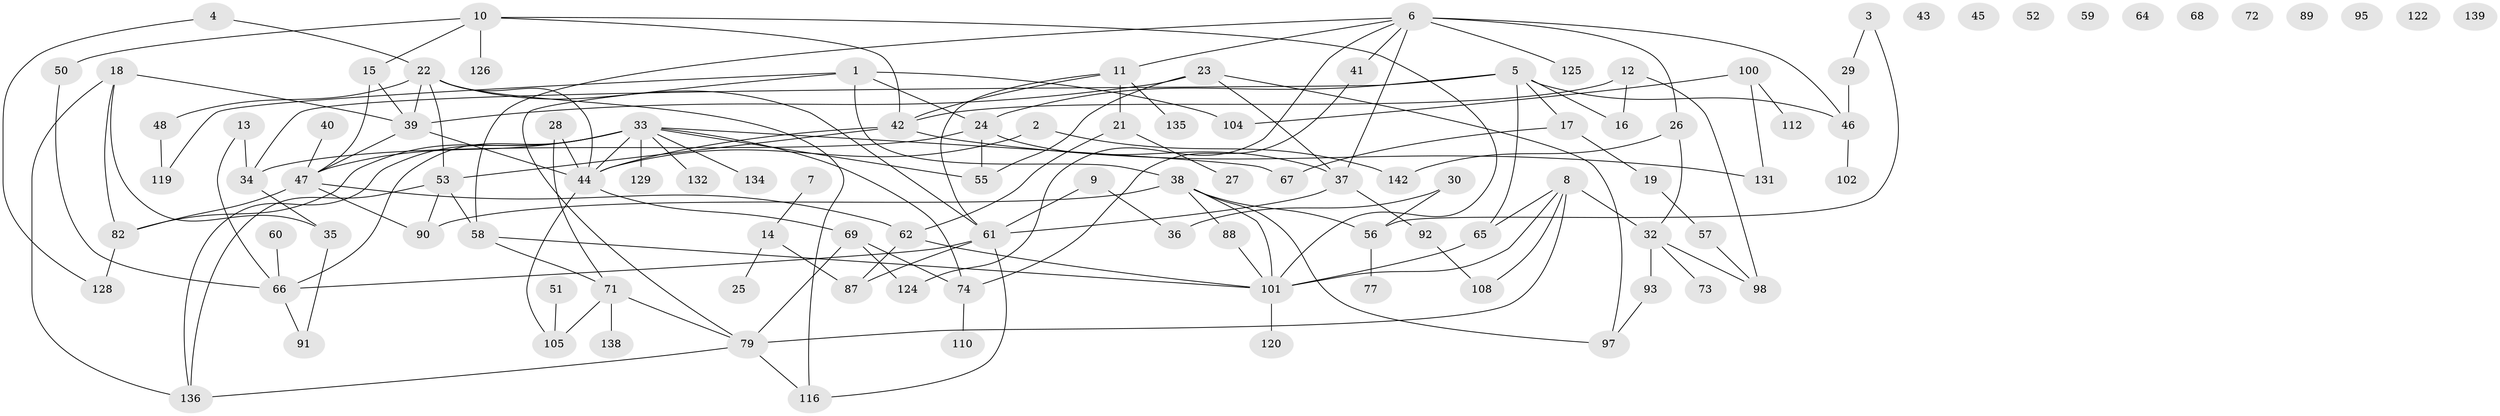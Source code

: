 // Generated by graph-tools (version 1.1) at 2025/23/03/03/25 07:23:29]
// undirected, 106 vertices, 151 edges
graph export_dot {
graph [start="1"]
  node [color=gray90,style=filled];
  1;
  2;
  3;
  4 [super="+63"];
  5 [super="+121"];
  6 [super="+20"];
  7;
  8 [super="+76"];
  9;
  10 [super="+31"];
  11 [super="+96"];
  12;
  13;
  14 [super="+103"];
  15;
  16 [super="+49"];
  17;
  18;
  19 [super="+118"];
  21;
  22 [super="+84"];
  23 [super="+115"];
  24;
  25;
  26;
  27 [super="+83"];
  28;
  29;
  30;
  32 [super="+113"];
  33 [super="+130"];
  34 [super="+80"];
  35;
  36 [super="+140"];
  37 [super="+111"];
  38 [super="+54"];
  39 [super="+94"];
  40;
  41;
  42 [super="+85"];
  43;
  44 [super="+137"];
  45;
  46;
  47 [super="+114"];
  48;
  50;
  51;
  52;
  53 [super="+81"];
  55;
  56 [super="+109"];
  57 [super="+70"];
  58;
  59;
  60;
  61 [super="+117"];
  62 [super="+75"];
  64;
  65;
  66 [super="+78"];
  67;
  68;
  69 [super="+106"];
  71 [super="+123"];
  72;
  73;
  74;
  77;
  79 [super="+141"];
  82 [super="+86"];
  87 [super="+133"];
  88;
  89;
  90;
  91;
  92;
  93;
  95;
  97;
  98 [super="+99"];
  100;
  101;
  102;
  104 [super="+107"];
  105;
  108 [super="+127"];
  110;
  112;
  116;
  119;
  120;
  122;
  124;
  125;
  126;
  128;
  129;
  131;
  132;
  134;
  135;
  136;
  138;
  139;
  142;
  1 -- 24;
  1 -- 38;
  1 -- 79;
  1 -- 119;
  1 -- 104;
  2 -- 44;
  2 -- 142;
  3 -- 29;
  3 -- 56;
  4 -- 128;
  4 -- 22;
  5 -- 16;
  5 -- 17;
  5 -- 65;
  5 -- 24;
  5 -- 46;
  5 -- 34;
  6 -- 26;
  6 -- 46;
  6 -- 58;
  6 -- 125;
  6 -- 41;
  6 -- 11;
  6 -- 124;
  6 -- 37;
  7 -- 14;
  8 -- 101;
  8 -- 65;
  8 -- 32;
  8 -- 79;
  8 -- 108;
  9 -- 61;
  9 -- 36;
  10 -- 50;
  10 -- 101;
  10 -- 126;
  10 -- 42;
  10 -- 15;
  11 -- 21;
  11 -- 135;
  11 -- 61;
  11 -- 42;
  12 -- 16;
  12 -- 98;
  12 -- 42;
  13 -- 66;
  13 -- 34;
  14 -- 25;
  14 -- 87 [weight=2];
  15 -- 39;
  15 -- 47;
  17 -- 19;
  17 -- 67;
  18 -- 35;
  18 -- 39;
  18 -- 82;
  18 -- 136;
  19 -- 57;
  21 -- 27;
  21 -- 62;
  22 -- 48;
  22 -- 44;
  22 -- 53;
  22 -- 39;
  22 -- 116;
  22 -- 61;
  23 -- 39;
  23 -- 97;
  23 -- 55;
  23 -- 37;
  24 -- 55;
  24 -- 34;
  24 -- 37;
  26 -- 142;
  26 -- 32;
  28 -- 44;
  28 -- 71;
  29 -- 46;
  30 -- 36;
  30 -- 56;
  32 -- 73;
  32 -- 93;
  32 -- 98;
  33 -- 47;
  33 -- 55;
  33 -- 67;
  33 -- 129;
  33 -- 132;
  33 -- 134;
  33 -- 136;
  33 -- 74;
  33 -- 44;
  33 -- 66;
  33 -- 82;
  34 -- 35;
  35 -- 91;
  37 -- 92;
  37 -- 61;
  38 -- 90;
  38 -- 97;
  38 -- 101;
  38 -- 88;
  38 -- 56;
  39 -- 44;
  39 -- 47;
  40 -- 47;
  41 -- 74;
  42 -- 53;
  42 -- 131;
  42 -- 44;
  44 -- 105;
  44 -- 69;
  46 -- 102;
  47 -- 82;
  47 -- 90;
  47 -- 62;
  48 -- 119;
  50 -- 66;
  51 -- 105;
  53 -- 58;
  53 -- 90;
  53 -- 136;
  56 -- 77;
  57 -- 98;
  58 -- 101;
  58 -- 71;
  60 -- 66;
  61 -- 87;
  61 -- 116;
  61 -- 66;
  62 -- 87;
  62 -- 101;
  65 -- 101;
  66 -- 91;
  69 -- 74;
  69 -- 124;
  69 -- 79;
  71 -- 105;
  71 -- 138 [weight=2];
  71 -- 79;
  74 -- 110;
  79 -- 116;
  79 -- 136;
  82 -- 128;
  88 -- 101;
  92 -- 108;
  93 -- 97;
  100 -- 104;
  100 -- 112;
  100 -- 131;
  101 -- 120;
}
